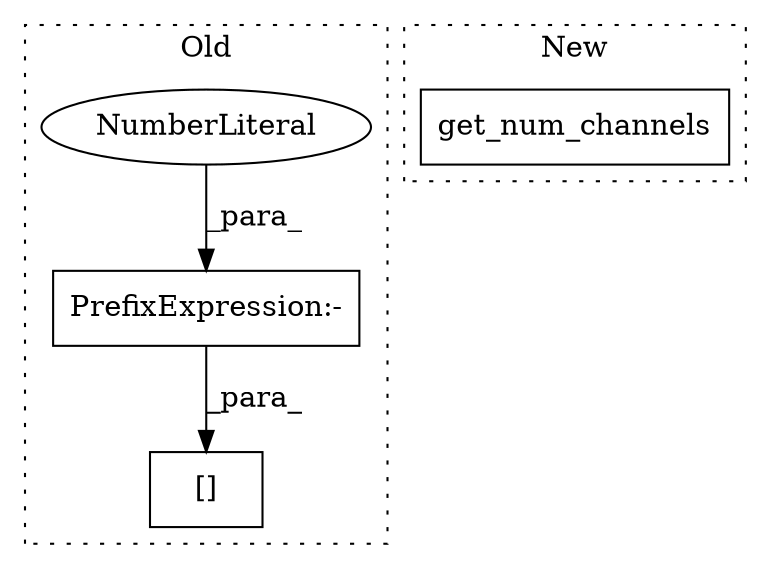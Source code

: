 digraph G {
subgraph cluster0 {
1 [label="[]" a="2" s="2388,2409" l="19,1" shape="box"];
3 [label="PrefixExpression:-" a="38" s="2407" l="1" shape="box"];
4 [label="NumberLiteral" a="34" s="2408" l="1" shape="ellipse"];
label = "Old";
style="dotted";
}
subgraph cluster1 {
2 [label="get_num_channels" a="32" s="2401,2450" l="17,1" shape="box"];
label = "New";
style="dotted";
}
3 -> 1 [label="_para_"];
4 -> 3 [label="_para_"];
}